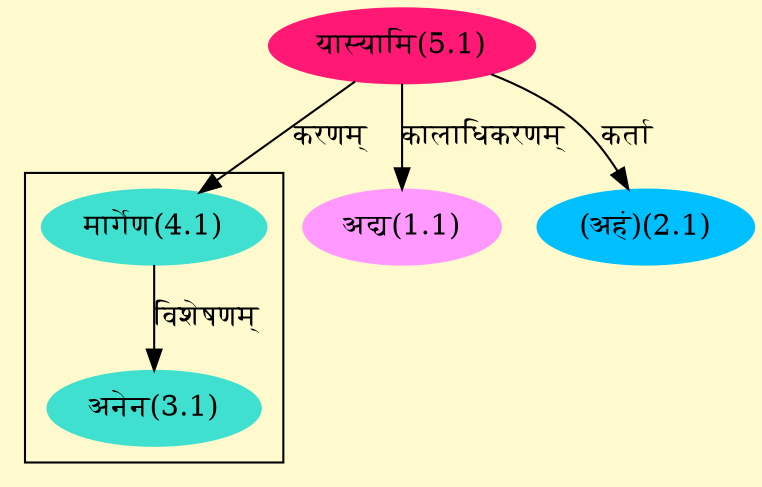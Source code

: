digraph G{
rankdir=BT;
 compound=true;
 bgcolor="lemonchiffon1";

subgraph cluster_1{
Node3_1 [style=filled, color="#40E0D0" label = "अनेन(3.1)"]
Node4_1 [style=filled, color="#40E0D0" label = "मार्गेण(4.1)"]

}
Node1_1 [style=filled, color="#FF99FF" label = "अद्य(1.1)"]
Node5_1 [style=filled, color="#FF1975" label = "यास्यामि(5.1)"]
Node2_1 [style=filled, color="#00BFFF" label = "(अहं)(2.1)"]
Node4_1 [style=filled, color="#40E0D0" label = "मार्गेण(4.1)"]
/* Start of Relations section */

Node1_1 -> Node5_1 [  label="कालाधिकरणम्"  dir="back" ]
Node2_1 -> Node5_1 [  label="कर्ता"  dir="back" ]
Node3_1 -> Node4_1 [  label="विशेषणम्"  dir="back" ]
Node4_1 -> Node5_1 [  label="करणम्"  dir="back" ]
}
